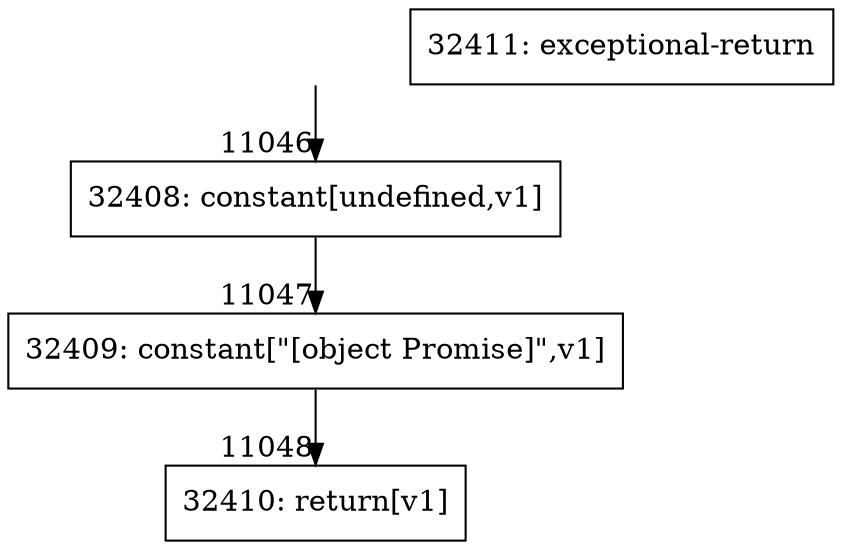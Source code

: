 digraph {
rankdir="TD"
BB_entry816[shape=none,label=""];
BB_entry816 -> BB11046 [tailport=s, headport=n, headlabel="    11046"]
BB11046 [shape=record label="{32408: constant[undefined,v1]}" ] 
BB11046 -> BB11047 [tailport=s, headport=n, headlabel="      11047"]
BB11047 [shape=record label="{32409: constant[\"[object Promise]\",v1]}" ] 
BB11047 -> BB11048 [tailport=s, headport=n, headlabel="      11048"]
BB11048 [shape=record label="{32410: return[v1]}" ] 
BB11049 [shape=record label="{32411: exceptional-return}" ] 
//#$~ 15514
}
